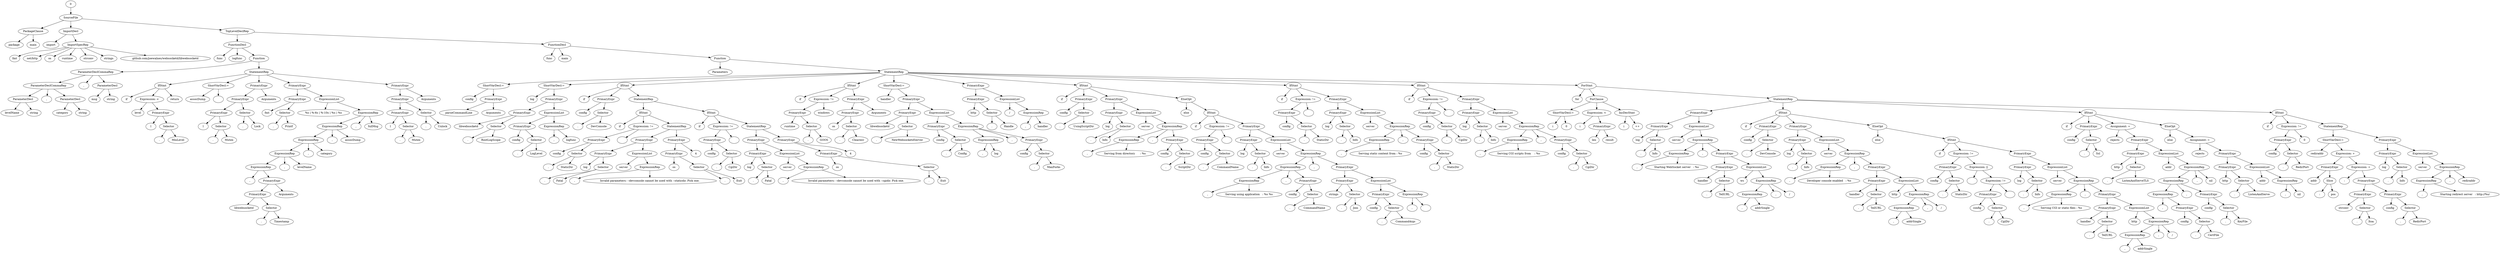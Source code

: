 strict digraph G {
1 [label="SourceFile"];
0 -> 1;
2 [label="PackageClause"];
1 -> 2;
3 [label="package"];
2 -> 3;
5 [label="main"];
2 -> 5;
7 [label="ImportDecl"];
1 -> 7;
8 [label="import"];
7 -> 8;
9 [label="ImportSpecRep"];
7 -> 9;
12 [label="fmt"];
9 -> 12;
15 [label="net/http"];
9 -> 15;
18 [label="os"];
9 -> 18;
21 [label="runtime"];
9 -> 21;
24 [label="strconv"];
9 -> 24;
27 [label="strings"];
9 -> 27;
30 [label="github.com/joewalnes/websocketd/libwebsocketd"];
9 -> 30;
31 [label="TopLevelDeclRep"];
1 -> 31;
34 [label="FunctionDecl"];
31 -> 34;
35 [label="func"];
34 -> 35;
37 [label="logfunc"];
34 -> 37;
38 [label="Function"];
34 -> 38;
43 [label="ParameterDeclCommaRep"];
38 -> 43;
44 [label="ParameterDeclCommaRep"];
43 -> 44;
45 [label="ParameterDecl"];
44 -> 45;
47 [label="levelName"];
45 -> 47;
51 [label="string"];
45 -> 51;
52 [label=","];
44 -> 52;
53 [label="ParameterDecl"];
44 -> 53;
55 [label="category"];
53 -> 55;
59 [label="string"];
53 -> 59;
60 [label=","];
43 -> 60;
61 [label="ParameterDecl"];
43 -> 61;
63 [label="msg"];
61 -> 63;
67 [label="string"];
61 -> 67;
70 [label="StatementRep"];
38 -> 70;
72 [label="IfStmt"];
70 -> 72;
73 [label="if"];
72 -> 73;
74 [label="Expression: <"];
72 -> 74;
80 [label="level"];
74 -> 80;
83 [label="PrimaryExpr"];
74 -> 83;
87 [label="l"];
83 -> 87;
88 [label="Selector"];
83 -> 88;
89 [label="."];
88 -> 89;
90 [label="MinLevel"];
88 -> 90;
95 [label="return"];
72 -> 95;
98 [label="ShortVarDecl:="];
70 -> 98;
99 [label="assocDump"];
98 -> 99;
106 [label=""];
98 -> 106;
112 [label="PrimaryExpr"];
70 -> 112;
113 [label="PrimaryExpr"];
112 -> 113;
114 [label="PrimaryExpr"];
113 -> 114;
118 [label="l"];
114 -> 118;
119 [label="Selector"];
114 -> 119;
120 [label="."];
119 -> 120;
121 [label="Mutex"];
119 -> 121;
122 [label="Selector"];
113 -> 122;
123 [label="."];
122 -> 123;
124 [label="Lock"];
122 -> 124;
125 [label="Arguments"];
112 -> 125;
131 [label="PrimaryExpr"];
70 -> 131;
132 [label="PrimaryExpr"];
131 -> 132;
136 [label="fmt"];
132 -> 136;
137 [label="Selector"];
132 -> 137;
138 [label="."];
137 -> 138;
139 [label="Printf"];
137 -> 139;
142 [label="ExpressionList"];
131 -> 142;
149 [label="%s | %-6s | %-10s | %s | %s\n"];
142 -> 149;
150 [label="ExpressionRep"];
142 -> 150;
151 [label="ExpressionRep"];
150 -> 151;
152 [label="ExpressionRep"];
151 -> 152;
153 [label="ExpressionRep"];
152 -> 153;
154 [label="ExpressionRep"];
153 -> 154;
155 [label=","];
154 -> 155;
158 [label="PrimaryExpr"];
154 -> 158;
159 [label="PrimaryExpr"];
158 -> 159;
163 [label="libwebsocketd"];
159 -> 163;
164 [label="Selector"];
159 -> 164;
165 [label="."];
164 -> 165;
166 [label="Timestamp"];
164 -> 166;
167 [label="Arguments"];
158 -> 167;
168 [label=","];
153 -> 168;
174 [label="levelName"];
153 -> 174;
175 [label=","];
152 -> 175;
181 [label="category"];
152 -> 181;
182 [label=","];
151 -> 182;
188 [label="assocDump"];
151 -> 188;
189 [label=","];
150 -> 189;
195 [label="fullMsg"];
150 -> 195;
201 [label="PrimaryExpr"];
70 -> 201;
202 [label="PrimaryExpr"];
201 -> 202;
203 [label="PrimaryExpr"];
202 -> 203;
207 [label="l"];
203 -> 207;
208 [label="Selector"];
203 -> 208;
209 [label="."];
208 -> 209;
210 [label="Mutex"];
208 -> 210;
211 [label="Selector"];
202 -> 211;
212 [label="."];
211 -> 212;
213 [label="Unlock"];
211 -> 213;
214 [label="Arguments"];
201 -> 214;
216 [label="FunctionDecl"];
31 -> 216;
217 [label="func"];
216 -> 217;
219 [label="main"];
216 -> 219;
220 [label="Function"];
216 -> 220;
222 [label="Parameters"];
220 -> 222;
225 [label="StatementRep"];
220 -> 225;
228 [label="ShortVarDecl:="];
225 -> 228;
229 [label="config"];
228 -> 229;
232 [label="PrimaryExpr"];
228 -> 232;
236 [label="parseCommandLine"];
232 -> 236;
237 [label="Arguments"];
232 -> 237;
240 [label="ShortVarDecl:="];
225 -> 240;
241 [label="log"];
240 -> 241;
244 [label="PrimaryExpr"];
240 -> 244;
245 [label="PrimaryExpr"];
244 -> 245;
249 [label="libwebsocketd"];
245 -> 249;
250 [label="Selector"];
245 -> 250;
251 [label="."];
250 -> 251;
252 [label="RootLogScope"];
250 -> 252;
255 [label="ExpressionList"];
244 -> 255;
258 [label="PrimaryExpr"];
255 -> 258;
262 [label="config"];
258 -> 262;
263 [label="Selector"];
258 -> 263;
264 [label="."];
263 -> 264;
265 [label="LogLevel"];
263 -> 265;
266 [label="ExpressionRep"];
255 -> 266;
267 [label=","];
266 -> 267;
273 [label="logfunc"];
266 -> 273;
275 [label="IfStmt"];
225 -> 275;
276 [label="if"];
275 -> 276;
279 [label="PrimaryExpr"];
275 -> 279;
283 [label="config"];
279 -> 283;
284 [label="Selector"];
279 -> 284;
285 [label="."];
284 -> 285;
286 [label="DevConsole"];
284 -> 286;
288 [label="StatementRep"];
275 -> 288;
290 [label="IfStmt"];
288 -> 290;
291 [label="if"];
290 -> 291;
292 [label="Expression: !="];
290 -> 292;
295 [label="PrimaryExpr"];
292 -> 295;
299 [label="config"];
295 -> 299;
300 [label="Selector"];
295 -> 300;
301 [label="."];
300 -> 301;
302 [label="StaticDir"];
300 -> 302;
309 [label=""];
292 -> 309;
311 [label="StatementRep"];
290 -> 311;
317 [label="PrimaryExpr"];
311 -> 317;
318 [label="PrimaryExpr"];
317 -> 318;
322 [label="log"];
318 -> 322;
323 [label="Selector"];
318 -> 323;
324 [label="."];
323 -> 324;
325 [label="Fatal"];
323 -> 325;
328 [label="ExpressionList"];
317 -> 328;
335 [label="server"];
328 -> 335;
336 [label="ExpressionRep"];
328 -> 336;
337 [label=","];
336 -> 337;
344 [label="Invalid parameters: --devconsole cannot be used with --staticdir. Pick one."];
336 -> 344;
350 [label="PrimaryExpr"];
311 -> 350;
351 [label="PrimaryExpr"];
350 -> 351;
355 [label="os"];
351 -> 355;
356 [label="Selector"];
351 -> 356;
357 [label="."];
356 -> 357;
358 [label="Exit"];
356 -> 358;
368 [label="4"];
350 -> 368;
370 [label="IfStmt"];
288 -> 370;
371 [label="if"];
370 -> 371;
372 [label="Expression: !="];
370 -> 372;
375 [label="PrimaryExpr"];
372 -> 375;
379 [label="config"];
375 -> 379;
380 [label="Selector"];
375 -> 380;
381 [label="."];
380 -> 381;
382 [label="CgiDir"];
380 -> 382;
389 [label=""];
372 -> 389;
391 [label="StatementRep"];
370 -> 391;
397 [label="PrimaryExpr"];
391 -> 397;
398 [label="PrimaryExpr"];
397 -> 398;
402 [label="log"];
398 -> 402;
403 [label="Selector"];
398 -> 403;
404 [label="."];
403 -> 404;
405 [label="Fatal"];
403 -> 405;
408 [label="ExpressionList"];
397 -> 408;
415 [label="server"];
408 -> 415;
416 [label="ExpressionRep"];
408 -> 416;
417 [label=","];
416 -> 417;
424 [label="Invalid parameters: --devconsole cannot be used with --cgidir. Pick one."];
416 -> 424;
430 [label="PrimaryExpr"];
391 -> 430;
431 [label="PrimaryExpr"];
430 -> 431;
435 [label="os"];
431 -> 435;
436 [label="Selector"];
431 -> 436;
437 [label="."];
436 -> 437;
438 [label="Exit"];
436 -> 438;
448 [label="4"];
430 -> 448;
450 [label="IfStmt"];
225 -> 450;
451 [label="if"];
450 -> 451;
452 [label="Expression: !="];
450 -> 452;
455 [label="PrimaryExpr"];
452 -> 455;
459 [label="runtime"];
455 -> 459;
460 [label="Selector"];
455 -> 460;
461 [label="."];
460 -> 461;
462 [label="GOOS"];
460 -> 462;
469 [label="windows"];
452 -> 469;
477 [label="PrimaryExpr"];
450 -> 477;
478 [label="PrimaryExpr"];
477 -> 478;
482 [label="os"];
478 -> 482;
483 [label="Selector"];
478 -> 483;
484 [label="."];
483 -> 484;
485 [label="Clearenv"];
483 -> 485;
486 [label="Arguments"];
477 -> 486;
489 [label="ShortVarDecl:="];
225 -> 489;
490 [label="handler"];
489 -> 490;
493 [label="PrimaryExpr"];
489 -> 493;
494 [label="PrimaryExpr"];
493 -> 494;
498 [label="libwebsocketd"];
494 -> 498;
499 [label="Selector"];
494 -> 499;
500 [label="."];
499 -> 500;
501 [label="NewWebsocketdServer"];
499 -> 501;
504 [label="ExpressionList"];
493 -> 504;
507 [label="PrimaryExpr"];
504 -> 507;
511 [label="config"];
507 -> 511;
512 [label="Selector"];
507 -> 512;
513 [label="."];
512 -> 513;
514 [label="Config"];
512 -> 514;
515 [label="ExpressionRep"];
504 -> 515;
516 [label="ExpressionRep"];
515 -> 516;
517 [label=","];
516 -> 517;
523 [label="log"];
516 -> 523;
524 [label=","];
515 -> 524;
527 [label="PrimaryExpr"];
515 -> 527;
531 [label="config"];
527 -> 531;
532 [label="Selector"];
527 -> 532;
533 [label="."];
532 -> 533;
534 [label="MaxForks"];
532 -> 534;
540 [label="PrimaryExpr"];
225 -> 540;
541 [label="PrimaryExpr"];
540 -> 541;
545 [label="http"];
541 -> 545;
546 [label="Selector"];
541 -> 546;
547 [label="."];
546 -> 547;
548 [label="Handle"];
546 -> 548;
551 [label="ExpressionList"];
540 -> 551;
558 [label="/"];
551 -> 558;
559 [label="ExpressionRep"];
551 -> 559;
560 [label=","];
559 -> 560;
566 [label="handler"];
559 -> 566;
568 [label="IfStmt"];
225 -> 568;
569 [label="if"];
568 -> 569;
572 [label="PrimaryExpr"];
568 -> 572;
576 [label="config"];
572 -> 576;
577 [label="Selector"];
572 -> 577;
578 [label="."];
577 -> 578;
579 [label="UsingScriptDir"];
577 -> 579;
587 [label="PrimaryExpr"];
568 -> 587;
588 [label="PrimaryExpr"];
587 -> 588;
592 [label="log"];
588 -> 592;
593 [label="Selector"];
588 -> 593;
594 [label="."];
593 -> 594;
595 [label="Info"];
593 -> 595;
598 [label="ExpressionList"];
587 -> 598;
605 [label="server"];
598 -> 605;
606 [label="ExpressionRep"];
598 -> 606;
607 [label="ExpressionRep"];
606 -> 607;
608 [label=","];
607 -> 608;
615 [label="Serving from directory      : %s"];
607 -> 615;
616 [label=","];
606 -> 616;
619 [label="PrimaryExpr"];
606 -> 619;
623 [label="config"];
619 -> 623;
624 [label="Selector"];
619 -> 624;
625 [label="."];
624 -> 625;
626 [label="ScriptDir"];
624 -> 626;
627 [label="ElseOpt"];
568 -> 627;
628 [label="else"];
627 -> 628;
629 [label="IfStmt"];
627 -> 629;
630 [label="if"];
629 -> 630;
631 [label="Expression: !="];
629 -> 631;
634 [label="PrimaryExpr"];
631 -> 634;
638 [label="config"];
634 -> 638;
639 [label="Selector"];
634 -> 639;
640 [label="."];
639 -> 640;
641 [label="CommandName"];
639 -> 641;
648 [label=""];
631 -> 648;
656 [label="PrimaryExpr"];
629 -> 656;
657 [label="PrimaryExpr"];
656 -> 657;
661 [label="log"];
657 -> 661;
662 [label="Selector"];
657 -> 662;
663 [label="."];
662 -> 663;
664 [label="Info"];
662 -> 664;
667 [label="ExpressionList"];
656 -> 667;
674 [label="server"];
667 -> 674;
675 [label="ExpressionRep"];
667 -> 675;
676 [label="ExpressionRep"];
675 -> 676;
677 [label="ExpressionRep"];
676 -> 677;
678 [label=","];
677 -> 678;
685 [label="Serving using application   : %s %s"];
677 -> 685;
686 [label=","];
676 -> 686;
689 [label="PrimaryExpr"];
676 -> 689;
693 [label="config"];
689 -> 693;
694 [label="Selector"];
689 -> 694;
695 [label="."];
694 -> 695;
696 [label="CommandName"];
694 -> 696;
697 [label=","];
675 -> 697;
700 [label="PrimaryExpr"];
675 -> 700;
701 [label="PrimaryExpr"];
700 -> 701;
705 [label="strings"];
701 -> 705;
706 [label="Selector"];
701 -> 706;
707 [label="."];
706 -> 707;
708 [label="Join"];
706 -> 708;
711 [label="ExpressionList"];
700 -> 711;
714 [label="PrimaryExpr"];
711 -> 714;
718 [label="config"];
714 -> 718;
719 [label="Selector"];
714 -> 719;
720 [label="."];
719 -> 720;
721 [label="CommandArgs"];
719 -> 721;
722 [label="ExpressionRep"];
711 -> 722;
723 [label=","];
722 -> 723;
730 [label=" "];
722 -> 730;
732 [label="IfStmt"];
225 -> 732;
733 [label="if"];
732 -> 733;
734 [label="Expression: !="];
732 -> 734;
737 [label="PrimaryExpr"];
734 -> 737;
741 [label="config"];
737 -> 741;
742 [label="Selector"];
737 -> 742;
743 [label="."];
742 -> 743;
744 [label="StaticDir"];
742 -> 744;
751 [label=""];
734 -> 751;
759 [label="PrimaryExpr"];
732 -> 759;
760 [label="PrimaryExpr"];
759 -> 760;
764 [label="log"];
760 -> 764;
765 [label="Selector"];
760 -> 765;
766 [label="."];
765 -> 766;
767 [label="Info"];
765 -> 767;
770 [label="ExpressionList"];
759 -> 770;
777 [label="server"];
770 -> 777;
778 [label="ExpressionRep"];
770 -> 778;
779 [label="ExpressionRep"];
778 -> 779;
780 [label=","];
779 -> 780;
787 [label="Serving static content from : %s"];
779 -> 787;
788 [label=","];
778 -> 788;
791 [label="PrimaryExpr"];
778 -> 791;
795 [label="config"];
791 -> 795;
796 [label="Selector"];
791 -> 796;
797 [label="."];
796 -> 797;
798 [label="StaticDir"];
796 -> 798;
800 [label="IfStmt"];
225 -> 800;
801 [label="if"];
800 -> 801;
802 [label="Expression: !="];
800 -> 802;
805 [label="PrimaryExpr"];
802 -> 805;
809 [label="config"];
805 -> 809;
810 [label="Selector"];
805 -> 810;
811 [label="."];
810 -> 811;
812 [label="CgiDir"];
810 -> 812;
819 [label=""];
802 -> 819;
827 [label="PrimaryExpr"];
800 -> 827;
828 [label="PrimaryExpr"];
827 -> 828;
832 [label="log"];
828 -> 832;
833 [label="Selector"];
828 -> 833;
834 [label="."];
833 -> 834;
835 [label="Info"];
833 -> 835;
838 [label="ExpressionList"];
827 -> 838;
845 [label="server"];
838 -> 845;
846 [label="ExpressionRep"];
838 -> 846;
847 [label="ExpressionRep"];
846 -> 847;
848 [label=","];
847 -> 848;
855 [label="Serving CGI scripts from    : %s"];
847 -> 855;
856 [label=","];
846 -> 856;
859 [label="PrimaryExpr"];
846 -> 859;
863 [label="config"];
859 -> 863;
864 [label="Selector"];
859 -> 864;
865 [label="."];
864 -> 865;
866 [label="CgiDir"];
864 -> 866;
868 [label="ForStmt"];
225 -> 868;
869 [label="for"];
868 -> 869;
871 [label="ForClause"];
868 -> 871;
873 [label="ShortVarDecl:="];
871 -> 873;
874 [label="i"];
873 -> 874;
881 [label="0"];
873 -> 881;
884 [label="Expression: <"];
871 -> 884;
890 [label="i"];
884 -> 890;
893 [label="PrimaryExpr"];
884 -> 893;
897 [label="len"];
893 -> 897;
906 [label="result"];
893 -> 906;
908 [label="IncDecStmt"];
871 -> 908;
914 [label="i"];
908 -> 914;
915 [label="++"];
908 -> 915;
917 [label="StatementRep"];
868 -> 917;
923 [label="PrimaryExpr"];
917 -> 923;
924 [label="PrimaryExpr"];
923 -> 924;
928 [label="log"];
924 -> 928;
929 [label="Selector"];
924 -> 929;
930 [label="."];
929 -> 930;
931 [label="Info"];
929 -> 931;
934 [label="ExpressionList"];
923 -> 934;
941 [label="server"];
934 -> 941;
942 [label="ExpressionRep"];
934 -> 942;
943 [label="ExpressionRep"];
942 -> 943;
944 [label=","];
943 -> 944;
951 [label="Starting WebSocket server   : %s"];
943 -> 951;
952 [label=","];
942 -> 952;
955 [label="PrimaryExpr"];
942 -> 955;
956 [label="PrimaryExpr"];
955 -> 956;
960 [label="handler"];
956 -> 960;
961 [label="Selector"];
956 -> 961;
962 [label="."];
961 -> 962;
963 [label="TellURL"];
961 -> 963;
966 [label="ExpressionList"];
955 -> 966;
973 [label="ws"];
966 -> 973;
974 [label="ExpressionRep"];
966 -> 974;
975 [label="ExpressionRep"];
974 -> 975;
976 [label=","];
975 -> 976;
982 [label="addrSingle"];
975 -> 982;
983 [label=","];
974 -> 983;
990 [label="/"];
974 -> 990;
992 [label="IfStmt"];
917 -> 992;
993 [label="if"];
992 -> 993;
996 [label="PrimaryExpr"];
992 -> 996;
1000 [label="config"];
996 -> 1000;
1001 [label="Selector"];
996 -> 1001;
1002 [label="."];
1001 -> 1002;
1003 [label="DevConsole"];
1001 -> 1003;
1011 [label="PrimaryExpr"];
992 -> 1011;
1012 [label="PrimaryExpr"];
1011 -> 1012;
1016 [label="log"];
1012 -> 1016;
1017 [label="Selector"];
1012 -> 1017;
1018 [label="."];
1017 -> 1018;
1019 [label="Info"];
1017 -> 1019;
1022 [label="ExpressionList"];
1011 -> 1022;
1029 [label="server"];
1022 -> 1029;
1030 [label="ExpressionRep"];
1022 -> 1030;
1031 [label="ExpressionRep"];
1030 -> 1031;
1032 [label=","];
1031 -> 1032;
1039 [label="Developer console enabled   : %s"];
1031 -> 1039;
1040 [label=","];
1030 -> 1040;
1043 [label="PrimaryExpr"];
1030 -> 1043;
1044 [label="PrimaryExpr"];
1043 -> 1044;
1048 [label="handler"];
1044 -> 1048;
1049 [label="Selector"];
1044 -> 1049;
1050 [label="."];
1049 -> 1050;
1051 [label="TellURL"];
1049 -> 1051;
1054 [label="ExpressionList"];
1043 -> 1054;
1061 [label="http"];
1054 -> 1061;
1062 [label="ExpressionRep"];
1054 -> 1062;
1063 [label="ExpressionRep"];
1062 -> 1063;
1064 [label=","];
1063 -> 1064;
1070 [label="addrSingle"];
1063 -> 1070;
1071 [label=","];
1062 -> 1071;
1078 [label="/"];
1062 -> 1078;
1079 [label="ElseOpt"];
992 -> 1079;
1080 [label="else"];
1079 -> 1080;
1081 [label="IfStmt"];
1079 -> 1081;
1082 [label="if"];
1081 -> 1082;
1083 [label="Expression: !="];
1081 -> 1083;
1086 [label="PrimaryExpr"];
1083 -> 1086;
1090 [label="config"];
1086 -> 1090;
1091 [label="Selector"];
1086 -> 1091;
1092 [label="."];
1091 -> 1092;
1093 [label="StaticDir"];
1091 -> 1093;
1094 [label="Expression: ||"];
1083 -> 1094;
1101 [label=""];
1094 -> 1101;
1102 [label="Expression: !="];
1094 -> 1102;
1105 [label="PrimaryExpr"];
1102 -> 1105;
1109 [label="config"];
1105 -> 1109;
1110 [label="Selector"];
1105 -> 1110;
1111 [label="."];
1110 -> 1111;
1112 [label="CgiDir"];
1110 -> 1112;
1119 [label=""];
1102 -> 1119;
1127 [label="PrimaryExpr"];
1081 -> 1127;
1128 [label="PrimaryExpr"];
1127 -> 1128;
1132 [label="log"];
1128 -> 1132;
1133 [label="Selector"];
1128 -> 1133;
1134 [label="."];
1133 -> 1134;
1135 [label="Info"];
1133 -> 1135;
1138 [label="ExpressionList"];
1127 -> 1138;
1145 [label="server"];
1138 -> 1145;
1146 [label="ExpressionRep"];
1138 -> 1146;
1147 [label="ExpressionRep"];
1146 -> 1147;
1148 [label=","];
1147 -> 1148;
1155 [label="Serving CGI or static files : %s"];
1147 -> 1155;
1156 [label=","];
1146 -> 1156;
1159 [label="PrimaryExpr"];
1146 -> 1159;
1160 [label="PrimaryExpr"];
1159 -> 1160;
1164 [label="handler"];
1160 -> 1164;
1165 [label="Selector"];
1160 -> 1165;
1166 [label="."];
1165 -> 1166;
1167 [label="TellURL"];
1165 -> 1167;
1170 [label="ExpressionList"];
1159 -> 1170;
1177 [label="http"];
1170 -> 1177;
1178 [label="ExpressionRep"];
1170 -> 1178;
1179 [label="ExpressionRep"];
1178 -> 1179;
1180 [label=","];
1179 -> 1180;
1186 [label="addrSingle"];
1179 -> 1186;
1187 [label=","];
1178 -> 1187;
1194 [label="/"];
1178 -> 1194;
1196 [label="IfStmt"];
917 -> 1196;
1197 [label="if"];
1196 -> 1197;
1200 [label="PrimaryExpr"];
1196 -> 1200;
1204 [label="config"];
1200 -> 1204;
1205 [label="Selector"];
1200 -> 1205;
1206 [label="."];
1205 -> 1206;
1207 [label="Ssl"];
1205 -> 1207;
1212 [label="Assignment: ="];
1196 -> 1212;
1219 [label="rejects"];
1212 -> 1219;
1223 [label="PrimaryExpr"];
1212 -> 1223;
1224 [label="PrimaryExpr"];
1223 -> 1224;
1228 [label="http"];
1224 -> 1228;
1229 [label="Selector"];
1224 -> 1229;
1230 [label="."];
1229 -> 1230;
1231 [label="ListenAndServeTLS"];
1229 -> 1231;
1234 [label="ExpressionList"];
1223 -> 1234;
1240 [label="addr"];
1234 -> 1240;
1241 [label="ExpressionRep"];
1234 -> 1241;
1242 [label="ExpressionRep"];
1241 -> 1242;
1243 [label="ExpressionRep"];
1242 -> 1243;
1244 [label=","];
1243 -> 1244;
1247 [label="PrimaryExpr"];
1243 -> 1247;
1251 [label="config"];
1247 -> 1251;
1252 [label="Selector"];
1247 -> 1252;
1253 [label="."];
1252 -> 1253;
1254 [label="CertFile"];
1252 -> 1254;
1255 [label=","];
1242 -> 1255;
1258 [label="PrimaryExpr"];
1242 -> 1258;
1262 [label="config"];
1258 -> 1262;
1263 [label="Selector"];
1258 -> 1263;
1264 [label="."];
1263 -> 1264;
1265 [label="KeyFile"];
1263 -> 1265;
1266 [label=","];
1241 -> 1266;
1272 [label="nil"];
1241 -> 1272;
1273 [label="ElseOpt"];
1196 -> 1273;
1274 [label="else"];
1273 -> 1274;
1279 [label="Assignment: ="];
1273 -> 1279;
1286 [label="rejects"];
1279 -> 1286;
1290 [label="PrimaryExpr"];
1279 -> 1290;
1291 [label="PrimaryExpr"];
1290 -> 1291;
1295 [label="http"];
1291 -> 1295;
1296 [label="Selector"];
1291 -> 1296;
1297 [label="."];
1296 -> 1297;
1298 [label="ListenAndServe"];
1296 -> 1298;
1301 [label="ExpressionList"];
1290 -> 1301;
1307 [label="addr"];
1301 -> 1307;
1308 [label="ExpressionRep"];
1301 -> 1308;
1309 [label=","];
1308 -> 1309;
1315 [label="nil"];
1308 -> 1315;
1317 [label="IfStmt"];
917 -> 1317;
1318 [label="if"];
1317 -> 1318;
1319 [label="Expression: !="];
1317 -> 1319;
1322 [label="PrimaryExpr"];
1319 -> 1322;
1326 [label="config"];
1322 -> 1326;
1327 [label="Selector"];
1322 -> 1327;
1328 [label="."];
1327 -> 1328;
1329 [label="RedirPort"];
1327 -> 1329;
1336 [label="0"];
1319 -> 1336;
1338 [label="StatementRep"];
1317 -> 1338;
1341 [label="ShortVarDecl:="];
1338 -> 1341;
1342 [label="rediraddr"];
1341 -> 1342;
1343 [label="Expression: +"];
1341 -> 1343;
1346 [label="PrimaryExpr"];
1343 -> 1346;
1350 [label="addr"];
1346 -> 1350;
1351 [label="Slice"];
1346 -> 1351;
1352 [label=":"];
1351 -> 1352;
1359 [label="pos"];
1351 -> 1359;
1360 [label="Expression: +"];
1343 -> 1360;
1367 [label=":"];
1360 -> 1367;
1370 [label="PrimaryExpr"];
1360 -> 1370;
1371 [label="PrimaryExpr"];
1370 -> 1371;
1375 [label="strconv"];
1371 -> 1375;
1376 [label="Selector"];
1371 -> 1376;
1377 [label="."];
1376 -> 1377;
1378 [label="Itoa"];
1376 -> 1378;
1384 [label="PrimaryExpr"];
1370 -> 1384;
1388 [label="config"];
1384 -> 1388;
1389 [label="Selector"];
1384 -> 1389;
1390 [label="."];
1389 -> 1390;
1391 [label="RedirPort"];
1389 -> 1391;
1397 [label="PrimaryExpr"];
1338 -> 1397;
1398 [label="PrimaryExpr"];
1397 -> 1398;
1402 [label="log"];
1398 -> 1402;
1403 [label="Selector"];
1398 -> 1403;
1404 [label="."];
1403 -> 1404;
1405 [label="Info"];
1403 -> 1405;
1408 [label="ExpressionList"];
1397 -> 1408;
1415 [label="server"];
1408 -> 1415;
1416 [label="ExpressionRep"];
1408 -> 1416;
1417 [label="ExpressionRep"];
1416 -> 1417;
1418 [label=","];
1417 -> 1418;
1425 [label="Starting redirect server   : http://%s/"];
1417 -> 1425;
1426 [label=","];
1416 -> 1426;
1432 [label="rediraddr"];
1416 -> 1432;
}
